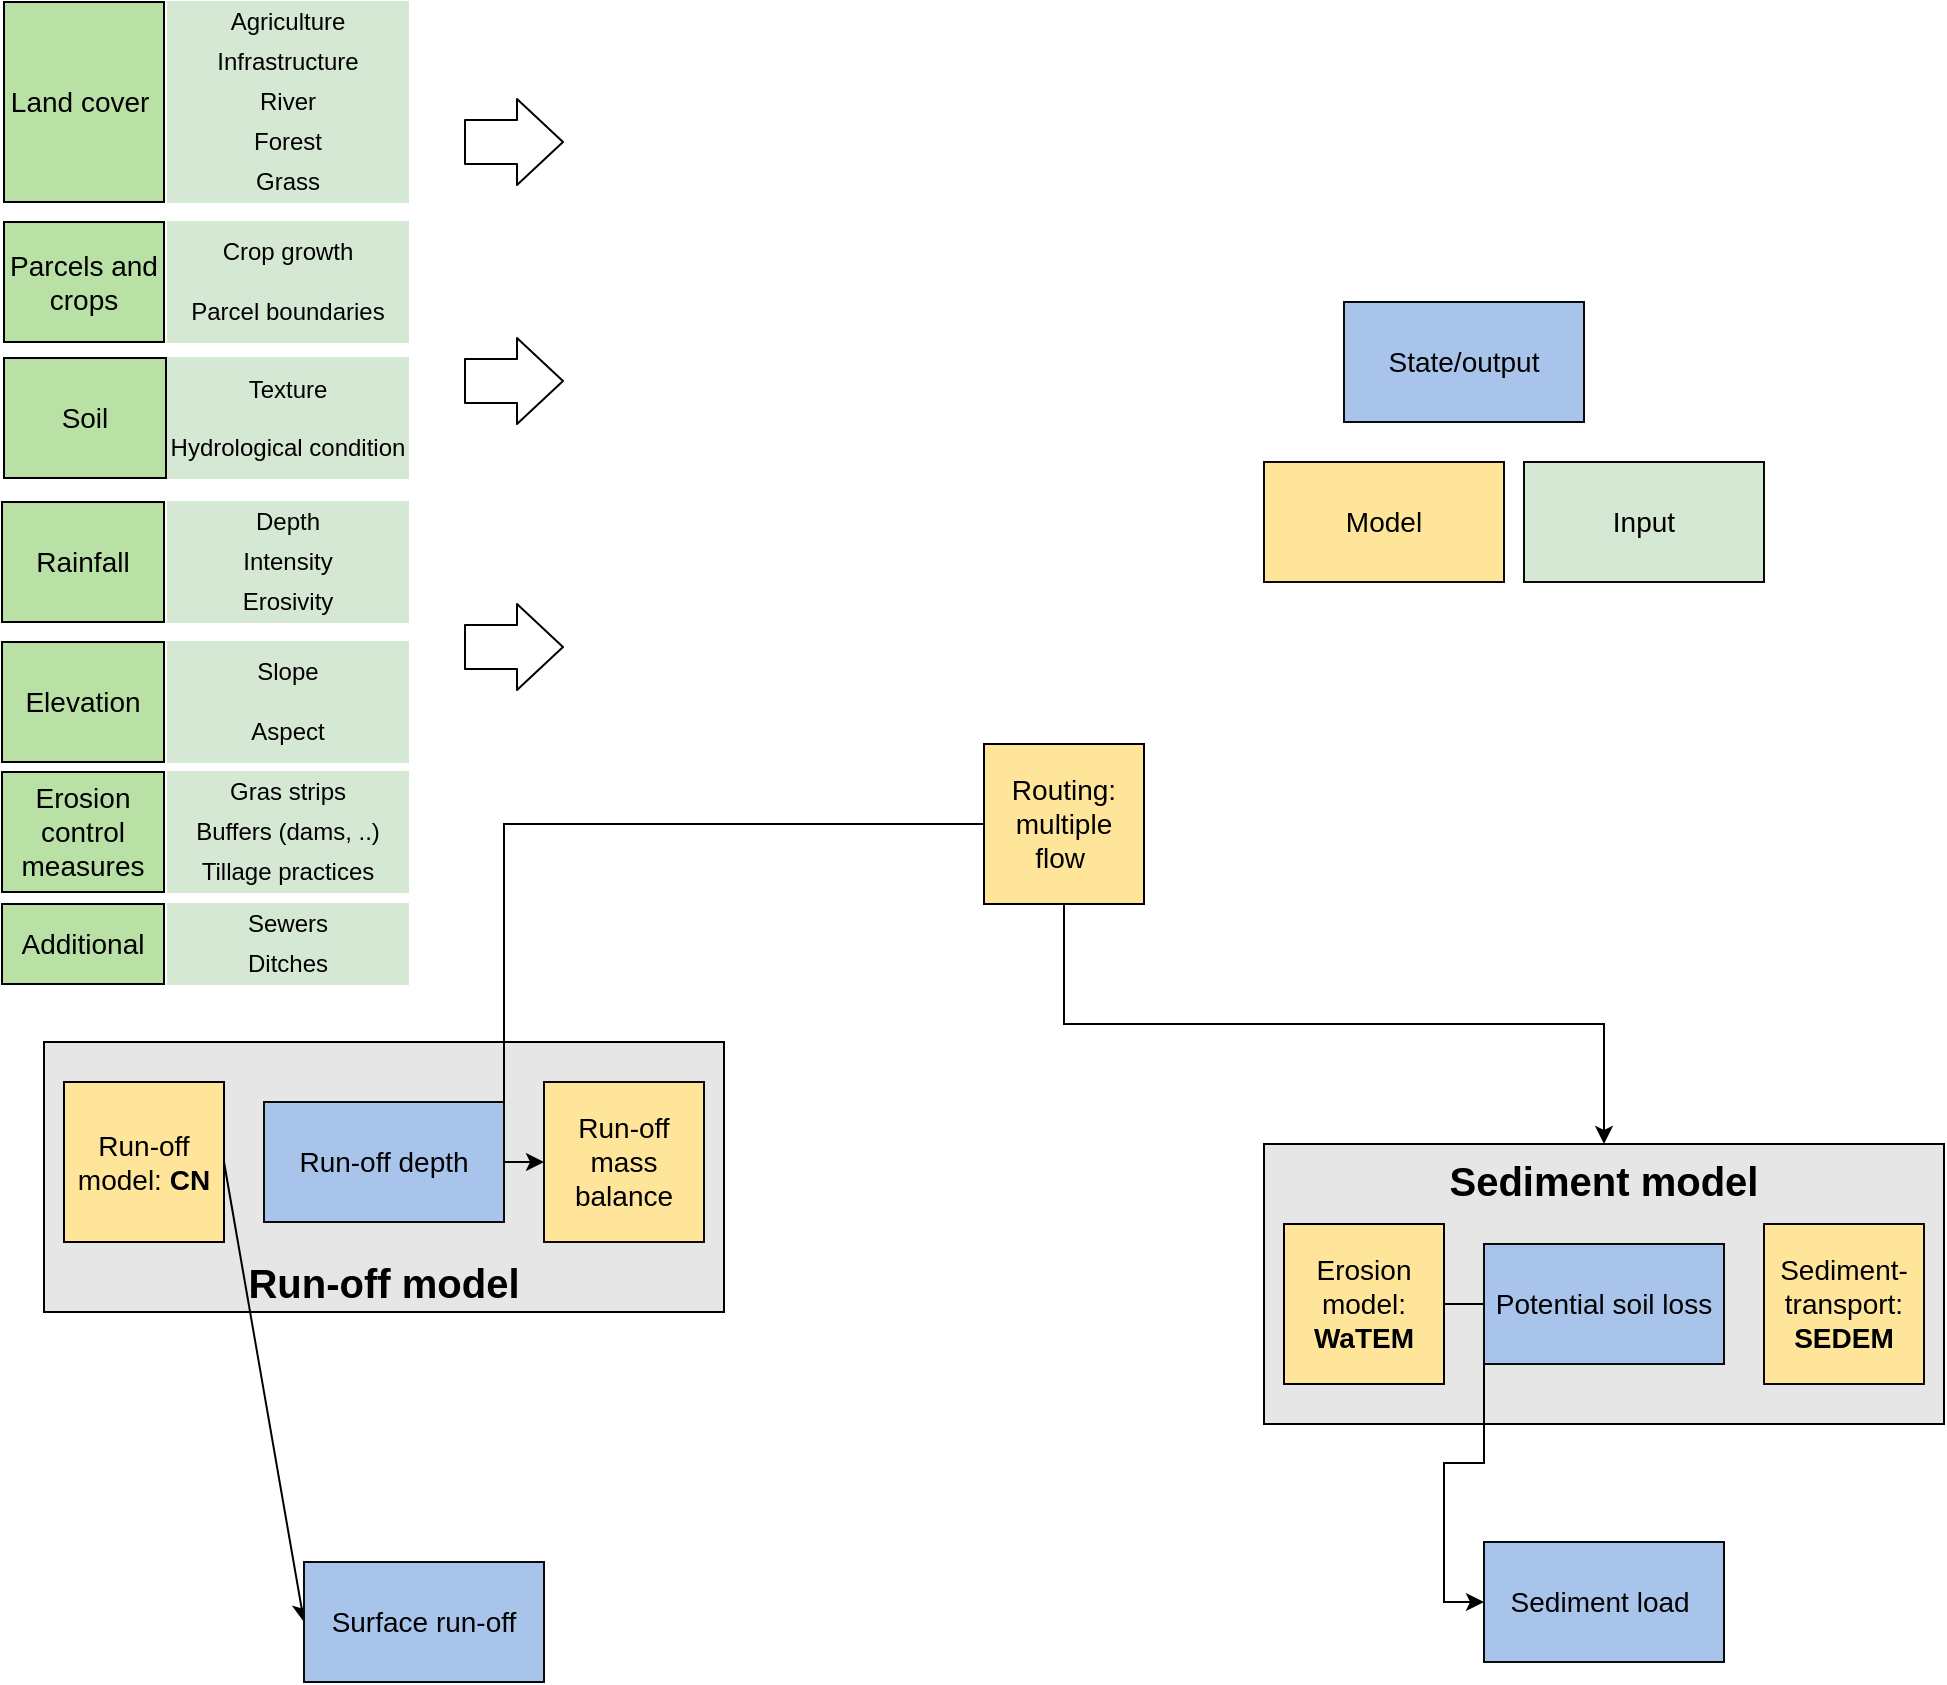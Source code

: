 <mxfile version="13.7.9" type="device"><diagram id="FUWnCvufgeMXt1JfYo-q" name="Pagina-1"><mxGraphModel dx="1086" dy="806" grid="1" gridSize="10" guides="1" tooltips="1" connect="1" arrows="1" fold="1" page="1" pageScale="1" pageWidth="1169" pageHeight="827" math="0" shadow="0"><root><mxCell id="0"/><mxCell id="1" parent="0"/><mxCell id="5-2QniPjlbfbWOMjRpOa-12" value="&lt;b style=&quot;font-size: 20px&quot;&gt;Run-off model&lt;/b&gt;" style="rounded=0;whiteSpace=wrap;html=1;verticalAlign=bottom;fontSize=20;fillColor=#E6E6E6;" parent="1" vertex="1"><mxGeometry x="90" y="580" width="340" height="135" as="geometry"/></mxCell><mxCell id="zGp4QhuTStswhu2cmyyj-11" value="&lt;b style=&quot;font-size: 20px&quot;&gt;Sediment model&lt;/b&gt;" style="rounded=0;whiteSpace=wrap;html=1;verticalAlign=top;fontSize=20;fillColor=#E6E6E6;" parent="1" vertex="1"><mxGeometry x="700" y="631" width="340" height="140" as="geometry"/></mxCell><mxCell id="KfUHnR3KGTBYWN_TAiXI-1" style="edgeStyle=orthogonalEdgeStyle;rounded=0;orthogonalLoop=1;jettySize=auto;html=1;exitX=0.5;exitY=1;exitDx=0;exitDy=0;entryX=0.5;entryY=0;entryDx=0;entryDy=0;" edge="1" parent="1" source="zGp4QhuTStswhu2cmyyj-3" target="zGp4QhuTStswhu2cmyyj-11"><mxGeometry relative="1" as="geometry"/></mxCell><mxCell id="KfUHnR3KGTBYWN_TAiXI-2" style="edgeStyle=orthogonalEdgeStyle;rounded=0;orthogonalLoop=1;jettySize=auto;html=1;exitX=0;exitY=0.5;exitDx=0;exitDy=0;entryX=0;entryY=0.5;entryDx=0;entryDy=0;" edge="1" parent="1" source="zGp4QhuTStswhu2cmyyj-3" target="5-2QniPjlbfbWOMjRpOa-18"><mxGeometry relative="1" as="geometry"/></mxCell><mxCell id="zGp4QhuTStswhu2cmyyj-3" value="Routing: multiple flow&amp;nbsp;" style="whiteSpace=wrap;html=1;aspect=fixed;fontSize=14;fontStyle=0;fillColor=#FFE599;" parent="1" vertex="1"><mxGeometry x="560" y="431" width="80" height="80" as="geometry"/></mxCell><mxCell id="5-2QniPjlbfbWOMjRpOa-22" style="edgeStyle=none;rounded=0;orthogonalLoop=1;jettySize=auto;html=1;exitX=1;exitY=0.5;exitDx=0;exitDy=0;entryX=0;entryY=0.5;entryDx=0;entryDy=0;" parent="1" source="zGp4QhuTStswhu2cmyyj-4" target="5-2QniPjlbfbWOMjRpOa-13" edge="1"><mxGeometry relative="1" as="geometry"/></mxCell><mxCell id="zGp4QhuTStswhu2cmyyj-4" value="Run-off model: &lt;b&gt;CN&lt;/b&gt;" style="whiteSpace=wrap;html=1;aspect=fixed;fontSize=14;fontStyle=0;fillColor=#FFE599;" parent="1" vertex="1"><mxGeometry x="100" y="600" width="80" height="80" as="geometry"/></mxCell><mxCell id="zGp4QhuTStswhu2cmyyj-86" style="edgeStyle=orthogonalEdgeStyle;rounded=0;orthogonalLoop=1;jettySize=auto;html=1;entryX=0;entryY=0.5;entryDx=0;entryDy=0;fillColor=#BFBFBF;fontSize=14;" parent="1" source="zGp4QhuTStswhu2cmyyj-1" target="zGp4QhuTStswhu2cmyyj-84" edge="1"><mxGeometry relative="1" as="geometry"><mxPoint x="1030" y="711" as="sourcePoint"/></mxGeometry></mxCell><mxCell id="zGp4QhuTStswhu2cmyyj-28" value="Agriculture" style="rounded=0;whiteSpace=wrap;html=1;fillColor=#D5E8D4;fontSize=12;strokeColor=#D5E8D4;" parent="1" vertex="1"><mxGeometry x="152" y="60" width="120" height="20" as="geometry"/></mxCell><mxCell id="zGp4QhuTStswhu2cmyyj-29" value="Infrastructure" style="rounded=0;whiteSpace=wrap;html=1;fillColor=#D5E8D4;fontSize=12;strokeColor=#D5E8D4;" parent="1" vertex="1"><mxGeometry x="152" y="80" width="120" height="20" as="geometry"/></mxCell><mxCell id="zGp4QhuTStswhu2cmyyj-30" value="River" style="rounded=0;whiteSpace=wrap;html=1;fillColor=#D5E8D4;fontSize=12;strokeColor=#D5E8D4;" parent="1" vertex="1"><mxGeometry x="152" y="100" width="120" height="20" as="geometry"/></mxCell><mxCell id="zGp4QhuTStswhu2cmyyj-31" value="Forest" style="rounded=0;whiteSpace=wrap;html=1;fillColor=#D5E8D4;fontSize=12;strokeColor=#D5E8D4;" parent="1" vertex="1"><mxGeometry x="152" y="120" width="120" height="20" as="geometry"/></mxCell><mxCell id="zGp4QhuTStswhu2cmyyj-32" value="Grass" style="rounded=0;whiteSpace=wrap;html=1;fillColor=#D5E8D4;fontSize=12;strokeColor=#D5E8D4;" parent="1" vertex="1"><mxGeometry x="152" y="140" width="120" height="20" as="geometry"/></mxCell><mxCell id="zGp4QhuTStswhu2cmyyj-35" value="&lt;span&gt;Land cover&amp;nbsp;&lt;/span&gt;" style="rounded=0;whiteSpace=wrap;html=1;fillColor=#B9E0A5;fontSize=14;fontStyle=0" parent="1" vertex="1"><mxGeometry x="70" y="60" width="80" height="100" as="geometry"/></mxCell><mxCell id="zGp4QhuTStswhu2cmyyj-41" value="Soil" style="rounded=0;whiteSpace=wrap;html=1;fillColor=#B9E0A5;fontSize=14;fontStyle=0" parent="1" vertex="1"><mxGeometry x="70" y="238" width="81" height="60" as="geometry"/></mxCell><mxCell id="zGp4QhuTStswhu2cmyyj-42" value="Erosivity" style="rounded=0;whiteSpace=wrap;html=1;fillColor=#D5E8D4;fontSize=12;strokeColor=#D5E8D4;" parent="1" vertex="1"><mxGeometry x="152" y="350" width="120" height="20" as="geometry"/></mxCell><mxCell id="zGp4QhuTStswhu2cmyyj-43" value="Depth" style="rounded=0;whiteSpace=wrap;html=1;fillColor=#D5E8D4;fontSize=12;strokeColor=#D5E8D4;" parent="1" vertex="1"><mxGeometry x="152" y="310" width="120" height="20" as="geometry"/></mxCell><mxCell id="zGp4QhuTStswhu2cmyyj-44" value="Intensity" style="rounded=0;whiteSpace=wrap;html=1;fillColor=#D5E8D4;fontSize=12;strokeColor=#D5E8D4;" parent="1" vertex="1"><mxGeometry x="152" y="330" width="120" height="20" as="geometry"/></mxCell><mxCell id="zGp4QhuTStswhu2cmyyj-45" value="Rainfall" style="rounded=0;whiteSpace=wrap;html=1;fillColor=#B9E0A5;fontSize=14;fontStyle=0" parent="1" vertex="1"><mxGeometry x="69" y="310" width="81" height="60" as="geometry"/></mxCell><mxCell id="zGp4QhuTStswhu2cmyyj-48" value="Erosion control measures" style="rounded=0;whiteSpace=wrap;html=1;fillColor=#B9E0A5;fontSize=14;fontStyle=0" parent="1" vertex="1"><mxGeometry x="69" y="445" width="81" height="60" as="geometry"/></mxCell><mxCell id="zGp4QhuTStswhu2cmyyj-49" value="Gras strips" style="rounded=0;whiteSpace=wrap;html=1;fillColor=#D5E8D4;fontSize=12;strokeColor=#D5E8D4;" parent="1" vertex="1"><mxGeometry x="152" y="445" width="120" height="20" as="geometry"/></mxCell><mxCell id="zGp4QhuTStswhu2cmyyj-50" value="&lt;span&gt;&lt;font style=&quot;font-size: 14px&quot;&gt;Parcels and crops&lt;/font&gt;&lt;/span&gt;" style="rounded=0;whiteSpace=wrap;html=1;fillColor=#B9E0A5;fontSize=12;fontStyle=0" parent="1" vertex="1"><mxGeometry x="70" y="170" width="80" height="60" as="geometry"/></mxCell><mxCell id="zGp4QhuTStswhu2cmyyj-51" value="Buffers (dams, ..)" style="rounded=0;whiteSpace=wrap;html=1;fillColor=#D5E8D4;fontSize=12;strokeColor=#D5E8D4;" parent="1" vertex="1"><mxGeometry x="152" y="465" width="120" height="20" as="geometry"/></mxCell><mxCell id="zGp4QhuTStswhu2cmyyj-57" value="Potential soil loss" style="rounded=0;whiteSpace=wrap;html=1;strokeColor=#0A0A0A;fillColor=#A9C4EB;fontSize=14;fontStyle=0" parent="1" vertex="1"><mxGeometry x="810" y="681" width="120" height="60" as="geometry"/></mxCell><mxCell id="zGp4QhuTStswhu2cmyyj-59" value="Tillage practices" style="rounded=0;whiteSpace=wrap;html=1;fillColor=#D5E8D4;fontSize=12;strokeColor=#D5E8D4;" parent="1" vertex="1"><mxGeometry x="152" y="485" width="120" height="20" as="geometry"/></mxCell><mxCell id="zGp4QhuTStswhu2cmyyj-61" value="Crop growth" style="rounded=0;whiteSpace=wrap;html=1;fillColor=#D5E8D4;fontSize=12;strokeColor=#D5E8D4;" parent="1" vertex="1"><mxGeometry x="152" y="170" width="120" height="30" as="geometry"/></mxCell><mxCell id="zGp4QhuTStswhu2cmyyj-64" value="Parcel boundaries" style="rounded=0;whiteSpace=wrap;html=1;fillColor=#D5E8D4;fontSize=12;strokeColor=#D5E8D4;" parent="1" vertex="1"><mxGeometry x="152" y="200" width="120" height="30" as="geometry"/></mxCell><mxCell id="zGp4QhuTStswhu2cmyyj-66" value="Additional" style="rounded=0;whiteSpace=wrap;html=1;fillColor=#B9E0A5;fontSize=14;fontStyle=0" parent="1" vertex="1"><mxGeometry x="69" y="511" width="81" height="40" as="geometry"/></mxCell><mxCell id="zGp4QhuTStswhu2cmyyj-67" value="Sewers" style="rounded=0;whiteSpace=wrap;html=1;fillColor=#D5E8D4;fontSize=12;strokeColor=#D5E8D4;" parent="1" vertex="1"><mxGeometry x="152" y="511" width="120" height="20" as="geometry"/></mxCell><mxCell id="zGp4QhuTStswhu2cmyyj-68" value="Ditches" style="rounded=0;whiteSpace=wrap;html=1;fillColor=#D5E8D4;fontSize=12;strokeColor=#D5E8D4;" parent="1" vertex="1"><mxGeometry x="152" y="531" width="120" height="20" as="geometry"/></mxCell><mxCell id="zGp4QhuTStswhu2cmyyj-82" value="Run-off depth" style="rounded=0;whiteSpace=wrap;html=1;strokeColor=#0A0A0A;fillColor=#A9C4EB;fontSize=14;fontStyle=0" parent="1" vertex="1"><mxGeometry x="200" y="610" width="120" height="60" as="geometry"/></mxCell><mxCell id="zGp4QhuTStswhu2cmyyj-84" value="&lt;span style=&quot;font-weight: normal&quot;&gt;Sediment load&amp;nbsp;&lt;/span&gt;" style="rounded=0;whiteSpace=wrap;html=1;strokeColor=#0A0A0A;fillColor=#A9C4EB;fontSize=14;fontStyle=1" parent="1" vertex="1"><mxGeometry x="810" y="830" width="120" height="60" as="geometry"/></mxCell><mxCell id="zGp4QhuTStswhu2cmyyj-88" value="&lt;span style=&quot;font-weight: 400&quot;&gt;State/output&lt;/span&gt;" style="rounded=0;whiteSpace=wrap;html=1;strokeColor=#0A0A0A;fillColor=#A9C4EB;fontSize=14;fontStyle=1" parent="1" vertex="1"><mxGeometry x="740" y="210" width="120" height="60" as="geometry"/></mxCell><mxCell id="zGp4QhuTStswhu2cmyyj-89" value="&lt;span style=&quot;font-weight: 400&quot;&gt;Model&lt;/span&gt;" style="rounded=0;whiteSpace=wrap;html=1;strokeColor=#0A0A0A;fillColor=#FFE599;fontSize=14;fontStyle=1" parent="1" vertex="1"><mxGeometry x="700" y="290" width="120" height="60" as="geometry"/></mxCell><mxCell id="zGp4QhuTStswhu2cmyyj-90" value="&lt;span style=&quot;font-weight: 400&quot;&gt;Input&lt;/span&gt;" style="rounded=0;whiteSpace=wrap;html=1;strokeColor=#0A0A0A;fillColor=#D5E8D4;fontSize=14;fontStyle=1" parent="1" vertex="1"><mxGeometry x="830" y="290" width="120" height="60" as="geometry"/></mxCell><mxCell id="zGp4QhuTStswhu2cmyyj-97" value="" style="shape=flexArrow;endArrow=classic;html=1;fillColor=#FFFFFF;fontSize=14;width=22;endSize=7.33;labelBackgroundColor=#FFFFFF;" parent="1" edge="1"><mxGeometry width="50" height="50" relative="1" as="geometry"><mxPoint x="300" y="130" as="sourcePoint"/><mxPoint x="350" y="130" as="targetPoint"/><Array as="points"/></mxGeometry></mxCell><mxCell id="zGp4QhuTStswhu2cmyyj-98" value="" style="shape=flexArrow;endArrow=classic;html=1;fillColor=#FFFFFF;fontSize=14;width=22;endSize=7.33;labelBackgroundColor=#FFFFFF;" parent="1" edge="1"><mxGeometry width="50" height="50" relative="1" as="geometry"><mxPoint x="300" y="249.5" as="sourcePoint"/><mxPoint x="350" y="249.5" as="targetPoint"/><Array as="points"/></mxGeometry></mxCell><mxCell id="zGp4QhuTStswhu2cmyyj-99" value="" style="shape=flexArrow;endArrow=classic;html=1;fillColor=#FFFFFF;fontSize=14;width=22;endSize=7.33;labelBackgroundColor=#FFFFFF;" parent="1" edge="1"><mxGeometry width="50" height="50" relative="1" as="geometry"><mxPoint x="300" y="382.5" as="sourcePoint"/><mxPoint x="350" y="382.5" as="targetPoint"/><Array as="points"/></mxGeometry></mxCell><mxCell id="5-2QniPjlbfbWOMjRpOa-1" value="Texture" style="rounded=0;whiteSpace=wrap;html=1;fillColor=#D5E8D4;fontSize=12;strokeColor=#D5E8D4;" parent="1" vertex="1"><mxGeometry x="152" y="238" width="120" height="32" as="geometry"/></mxCell><mxCell id="5-2QniPjlbfbWOMjRpOa-2" value="Hydrological condition" style="rounded=0;whiteSpace=wrap;html=1;fillColor=#D5E8D4;fontSize=12;strokeColor=#D5E8D4;" parent="1" vertex="1"><mxGeometry x="152" y="268" width="120" height="30" as="geometry"/></mxCell><mxCell id="5-2QniPjlbfbWOMjRpOa-4" value="Elevation" style="rounded=0;whiteSpace=wrap;html=1;fillColor=#B9E0A5;fontSize=14;fontStyle=0" parent="1" vertex="1"><mxGeometry x="69" y="380" width="81" height="60" as="geometry"/></mxCell><mxCell id="5-2QniPjlbfbWOMjRpOa-5" value="Slope" style="rounded=0;whiteSpace=wrap;html=1;fillColor=#D5E8D4;fontSize=12;strokeColor=#D5E8D4;" parent="1" vertex="1"><mxGeometry x="152" y="380" width="120" height="30" as="geometry"/></mxCell><mxCell id="5-2QniPjlbfbWOMjRpOa-6" value="Aspect" style="rounded=0;whiteSpace=wrap;html=1;fillColor=#D5E8D4;fontSize=12;strokeColor=#D5E8D4;" parent="1" vertex="1"><mxGeometry x="152" y="410" width="120" height="30" as="geometry"/></mxCell><mxCell id="5-2QniPjlbfbWOMjRpOa-9" value="Sediment-transport: &lt;b&gt;SEDEM&lt;/b&gt;" style="rounded=0;whiteSpace=wrap;html=1;strokeColor=#0A0A0A;fillColor=#FFE599;fontSize=14;fontStyle=0" parent="1" vertex="1"><mxGeometry x="950" y="671" width="80" height="80" as="geometry"/></mxCell><mxCell id="5-2QniPjlbfbWOMjRpOa-13" value="Surface run-off" style="rounded=0;whiteSpace=wrap;html=1;strokeColor=#0A0A0A;fillColor=#A9C4EB;fontSize=14;fontStyle=0" parent="1" vertex="1"><mxGeometry x="220" y="840" width="120" height="60" as="geometry"/></mxCell><mxCell id="5-2QniPjlbfbWOMjRpOa-18" value="Run-off mass balance" style="rounded=0;whiteSpace=wrap;html=1;strokeColor=#0A0A0A;fillColor=#FFE599;fontSize=14;fontStyle=0" parent="1" vertex="1"><mxGeometry x="340" y="600" width="80" height="80" as="geometry"/></mxCell><mxCell id="zGp4QhuTStswhu2cmyyj-1" value="Erosion model: &lt;b&gt;WaTEM&lt;/b&gt;" style="whiteSpace=wrap;html=1;aspect=fixed;fontSize=14;fontStyle=0;fillColor=#FFE599;" parent="1" vertex="1"><mxGeometry x="710" y="671" width="80" height="80" as="geometry"/></mxCell></root></mxGraphModel></diagram></mxfile>